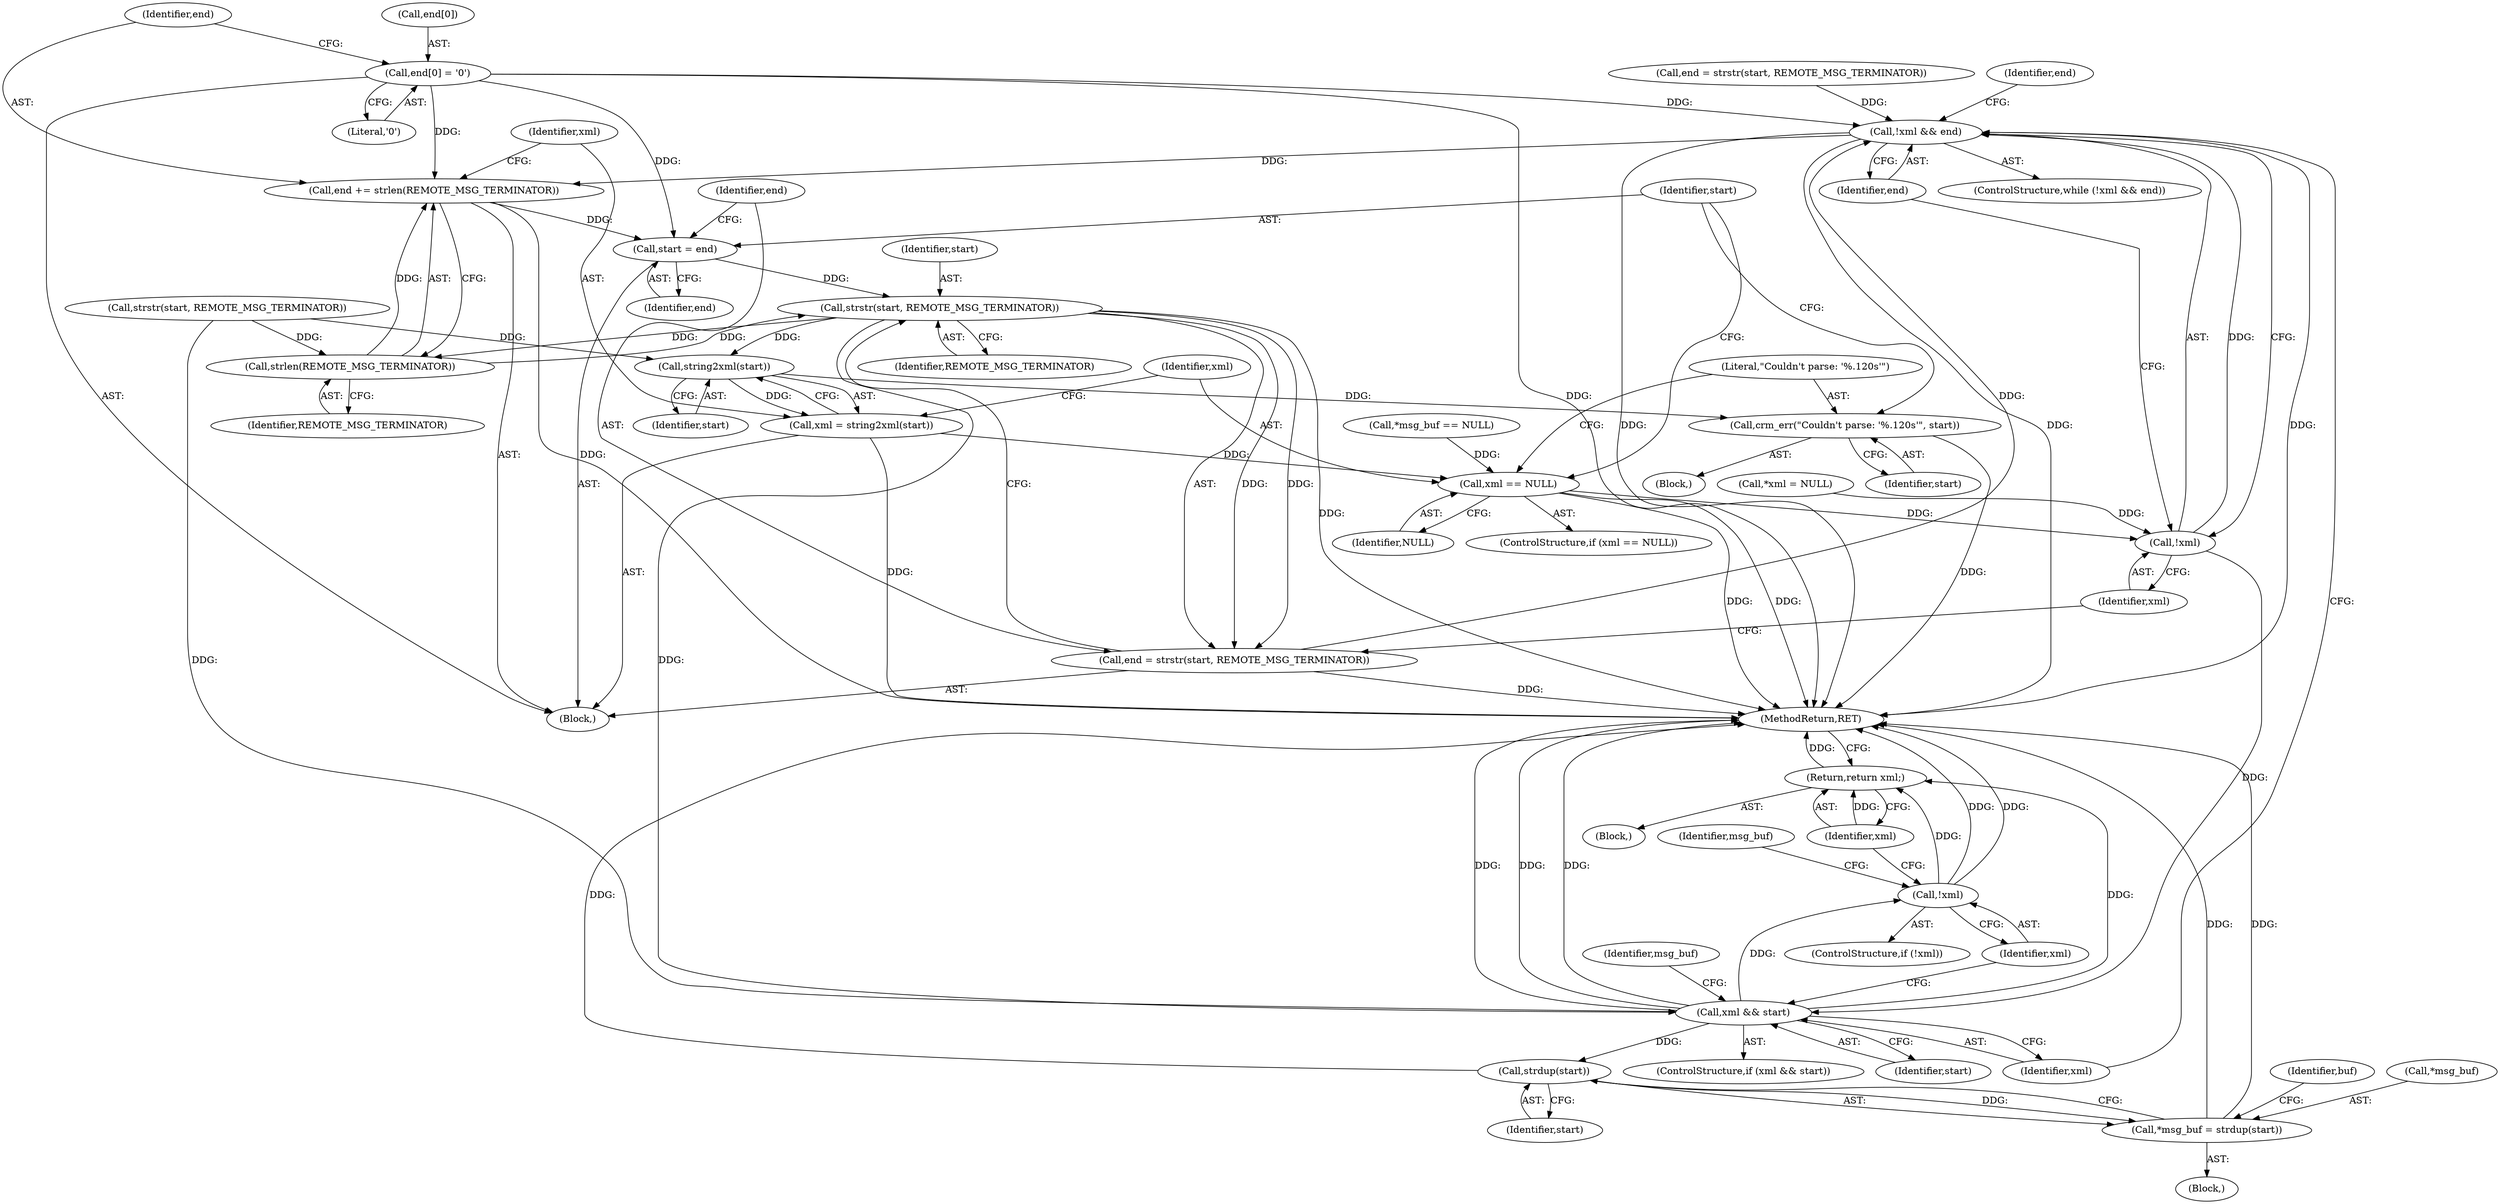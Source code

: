 digraph "0_pacemaker_564f7cc2a51dcd2f28ab12a13394f31be5aa3c93_17@pointer" {
"1000160" [label="(Call,end[0] = '\0')"];
"1000155" [label="(Call,!xml && end)"];
"1000165" [label="(Call,end += strlen(REMOTE_MSG_TERMINATOR))"];
"1000181" [label="(Call,start = end)"];
"1000186" [label="(Call,strstr(start, REMOTE_MSG_TERMINATOR))"];
"1000167" [label="(Call,strlen(REMOTE_MSG_TERMINATOR))"];
"1000171" [label="(Call,string2xml(start))"];
"1000169" [label="(Call,xml = string2xml(start))"];
"1000174" [label="(Call,xml == NULL)"];
"1000156" [label="(Call,!xml)"];
"1000190" [label="(Call,xml && start)"];
"1000197" [label="(Call,strdup(start))"];
"1000194" [label="(Call,*msg_buf = strdup(start))"];
"1000203" [label="(Call,!xml)"];
"1000210" [label="(Return,return xml;)"];
"1000178" [label="(Call,crm_err(\"Couldn't parse: '%.120s'\", start))"];
"1000184" [label="(Call,end = strstr(start, REMOTE_MSG_TERMINATOR))"];
"1000185" [label="(Identifier,end)"];
"1000160" [label="(Call,end[0] = '\0')"];
"1000166" [label="(Identifier,end)"];
"1000157" [label="(Identifier,xml)"];
"1000198" [label="(Identifier,start)"];
"1000197" [label="(Call,strdup(start))"];
"1000156" [label="(Call,!xml)"];
"1000158" [label="(Identifier,end)"];
"1000191" [label="(Identifier,xml)"];
"1000187" [label="(Identifier,start)"];
"1000161" [label="(Call,end[0])"];
"1000175" [label="(Identifier,xml)"];
"1000127" [label="(Call,*xml = NULL)"];
"1000162" [label="(Identifier,end)"];
"1000155" [label="(Call,!xml && end)"];
"1000176" [label="(Identifier,NULL)"];
"1000194" [label="(Call,*msg_buf = strdup(start))"];
"1000177" [label="(Block,)"];
"1000169" [label="(Call,xml = string2xml(start))"];
"1000179" [label="(Literal,\"Couldn't parse: '%.120s'\")"];
"1000189" [label="(ControlStructure,if (xml && start))"];
"1000204" [label="(Identifier,xml)"];
"1000203" [label="(Call,!xml)"];
"1000211" [label="(Identifier,xml)"];
"1000192" [label="(Identifier,start)"];
"1000170" [label="(Identifier,xml)"];
"1000165" [label="(Call,end += strlen(REMOTE_MSG_TERMINATOR))"];
"1000168" [label="(Identifier,REMOTE_MSG_TERMINATOR)"];
"1000188" [label="(Identifier,REMOTE_MSG_TERMINATOR)"];
"1000181" [label="(Call,start = end)"];
"1000154" [label="(ControlStructure,while (!xml && end))"];
"1000200" [label="(Identifier,buf)"];
"1000167" [label="(Call,strlen(REMOTE_MSG_TERMINATOR))"];
"1000196" [label="(Identifier,msg_buf)"];
"1000159" [label="(Block,)"];
"1000131" [label="(Call,*msg_buf == NULL)"];
"1000174" [label="(Call,xml == NULL)"];
"1000210" [label="(Return,return xml;)"];
"1000149" [label="(Call,end = strstr(start, REMOTE_MSG_TERMINATOR))"];
"1000164" [label="(Literal,'\0')"];
"1000184" [label="(Call,end = strstr(start, REMOTE_MSG_TERMINATOR))"];
"1000190" [label="(Call,xml && start)"];
"1000182" [label="(Identifier,start)"];
"1000172" [label="(Identifier,start)"];
"1000178" [label="(Call,crm_err(\"Couldn't parse: '%.120s'\", start))"];
"1000195" [label="(Call,*msg_buf)"];
"1000173" [label="(ControlStructure,if (xml == NULL))"];
"1000113" [label="(Block,)"];
"1000186" [label="(Call,strstr(start, REMOTE_MSG_TERMINATOR))"];
"1000208" [label="(Identifier,msg_buf)"];
"1000151" [label="(Call,strstr(start, REMOTE_MSG_TERMINATOR))"];
"1000180" [label="(Identifier,start)"];
"1000183" [label="(Identifier,end)"];
"1000193" [label="(Block,)"];
"1000212" [label="(MethodReturn,RET)"];
"1000171" [label="(Call,string2xml(start))"];
"1000202" [label="(ControlStructure,if (!xml))"];
"1000160" -> "1000159"  [label="AST: "];
"1000160" -> "1000164"  [label="CFG: "];
"1000161" -> "1000160"  [label="AST: "];
"1000164" -> "1000160"  [label="AST: "];
"1000166" -> "1000160"  [label="CFG: "];
"1000160" -> "1000212"  [label="DDG: "];
"1000160" -> "1000155"  [label="DDG: "];
"1000160" -> "1000165"  [label="DDG: "];
"1000160" -> "1000181"  [label="DDG: "];
"1000155" -> "1000154"  [label="AST: "];
"1000155" -> "1000156"  [label="CFG: "];
"1000155" -> "1000158"  [label="CFG: "];
"1000156" -> "1000155"  [label="AST: "];
"1000158" -> "1000155"  [label="AST: "];
"1000162" -> "1000155"  [label="CFG: "];
"1000191" -> "1000155"  [label="CFG: "];
"1000155" -> "1000212"  [label="DDG: "];
"1000155" -> "1000212"  [label="DDG: "];
"1000155" -> "1000212"  [label="DDG: "];
"1000156" -> "1000155"  [label="DDG: "];
"1000184" -> "1000155"  [label="DDG: "];
"1000149" -> "1000155"  [label="DDG: "];
"1000155" -> "1000165"  [label="DDG: "];
"1000165" -> "1000159"  [label="AST: "];
"1000165" -> "1000167"  [label="CFG: "];
"1000166" -> "1000165"  [label="AST: "];
"1000167" -> "1000165"  [label="AST: "];
"1000170" -> "1000165"  [label="CFG: "];
"1000165" -> "1000212"  [label="DDG: "];
"1000167" -> "1000165"  [label="DDG: "];
"1000165" -> "1000181"  [label="DDG: "];
"1000181" -> "1000159"  [label="AST: "];
"1000181" -> "1000183"  [label="CFG: "];
"1000182" -> "1000181"  [label="AST: "];
"1000183" -> "1000181"  [label="AST: "];
"1000185" -> "1000181"  [label="CFG: "];
"1000181" -> "1000186"  [label="DDG: "];
"1000186" -> "1000184"  [label="AST: "];
"1000186" -> "1000188"  [label="CFG: "];
"1000187" -> "1000186"  [label="AST: "];
"1000188" -> "1000186"  [label="AST: "];
"1000184" -> "1000186"  [label="CFG: "];
"1000186" -> "1000212"  [label="DDG: "];
"1000186" -> "1000167"  [label="DDG: "];
"1000186" -> "1000171"  [label="DDG: "];
"1000186" -> "1000184"  [label="DDG: "];
"1000186" -> "1000184"  [label="DDG: "];
"1000167" -> "1000186"  [label="DDG: "];
"1000186" -> "1000190"  [label="DDG: "];
"1000167" -> "1000168"  [label="CFG: "];
"1000168" -> "1000167"  [label="AST: "];
"1000151" -> "1000167"  [label="DDG: "];
"1000171" -> "1000169"  [label="AST: "];
"1000171" -> "1000172"  [label="CFG: "];
"1000172" -> "1000171"  [label="AST: "];
"1000169" -> "1000171"  [label="CFG: "];
"1000171" -> "1000169"  [label="DDG: "];
"1000151" -> "1000171"  [label="DDG: "];
"1000171" -> "1000178"  [label="DDG: "];
"1000169" -> "1000159"  [label="AST: "];
"1000170" -> "1000169"  [label="AST: "];
"1000175" -> "1000169"  [label="CFG: "];
"1000169" -> "1000212"  [label="DDG: "];
"1000169" -> "1000174"  [label="DDG: "];
"1000174" -> "1000173"  [label="AST: "];
"1000174" -> "1000176"  [label="CFG: "];
"1000175" -> "1000174"  [label="AST: "];
"1000176" -> "1000174"  [label="AST: "];
"1000179" -> "1000174"  [label="CFG: "];
"1000182" -> "1000174"  [label="CFG: "];
"1000174" -> "1000212"  [label="DDG: "];
"1000174" -> "1000212"  [label="DDG: "];
"1000174" -> "1000156"  [label="DDG: "];
"1000131" -> "1000174"  [label="DDG: "];
"1000156" -> "1000157"  [label="CFG: "];
"1000157" -> "1000156"  [label="AST: "];
"1000158" -> "1000156"  [label="CFG: "];
"1000127" -> "1000156"  [label="DDG: "];
"1000156" -> "1000190"  [label="DDG: "];
"1000190" -> "1000189"  [label="AST: "];
"1000190" -> "1000191"  [label="CFG: "];
"1000190" -> "1000192"  [label="CFG: "];
"1000191" -> "1000190"  [label="AST: "];
"1000192" -> "1000190"  [label="AST: "];
"1000196" -> "1000190"  [label="CFG: "];
"1000204" -> "1000190"  [label="CFG: "];
"1000190" -> "1000212"  [label="DDG: "];
"1000190" -> "1000212"  [label="DDG: "];
"1000190" -> "1000212"  [label="DDG: "];
"1000151" -> "1000190"  [label="DDG: "];
"1000190" -> "1000197"  [label="DDG: "];
"1000190" -> "1000203"  [label="DDG: "];
"1000190" -> "1000210"  [label="DDG: "];
"1000197" -> "1000194"  [label="AST: "];
"1000197" -> "1000198"  [label="CFG: "];
"1000198" -> "1000197"  [label="AST: "];
"1000194" -> "1000197"  [label="CFG: "];
"1000197" -> "1000212"  [label="DDG: "];
"1000197" -> "1000194"  [label="DDG: "];
"1000194" -> "1000193"  [label="AST: "];
"1000195" -> "1000194"  [label="AST: "];
"1000200" -> "1000194"  [label="CFG: "];
"1000194" -> "1000212"  [label="DDG: "];
"1000194" -> "1000212"  [label="DDG: "];
"1000203" -> "1000202"  [label="AST: "];
"1000203" -> "1000204"  [label="CFG: "];
"1000204" -> "1000203"  [label="AST: "];
"1000208" -> "1000203"  [label="CFG: "];
"1000211" -> "1000203"  [label="CFG: "];
"1000203" -> "1000212"  [label="DDG: "];
"1000203" -> "1000212"  [label="DDG: "];
"1000203" -> "1000210"  [label="DDG: "];
"1000210" -> "1000113"  [label="AST: "];
"1000210" -> "1000211"  [label="CFG: "];
"1000211" -> "1000210"  [label="AST: "];
"1000212" -> "1000210"  [label="CFG: "];
"1000210" -> "1000212"  [label="DDG: "];
"1000211" -> "1000210"  [label="DDG: "];
"1000178" -> "1000177"  [label="AST: "];
"1000178" -> "1000180"  [label="CFG: "];
"1000179" -> "1000178"  [label="AST: "];
"1000180" -> "1000178"  [label="AST: "];
"1000182" -> "1000178"  [label="CFG: "];
"1000178" -> "1000212"  [label="DDG: "];
"1000184" -> "1000159"  [label="AST: "];
"1000185" -> "1000184"  [label="AST: "];
"1000157" -> "1000184"  [label="CFG: "];
"1000184" -> "1000212"  [label="DDG: "];
}
